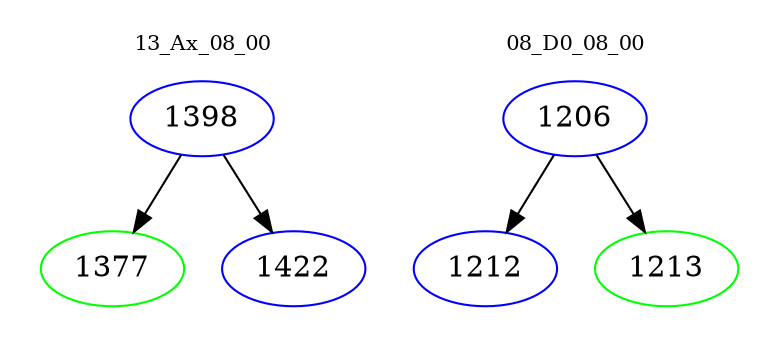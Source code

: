 digraph{
subgraph cluster_0 {
color = white
label = "13_Ax_08_00";
fontsize=10;
T0_1398 [label="1398", color="blue"]
T0_1398 -> T0_1377 [color="black"]
T0_1377 [label="1377", color="green"]
T0_1398 -> T0_1422 [color="black"]
T0_1422 [label="1422", color="blue"]
}
subgraph cluster_1 {
color = white
label = "08_D0_08_00";
fontsize=10;
T1_1206 [label="1206", color="blue"]
T1_1206 -> T1_1212 [color="black"]
T1_1212 [label="1212", color="blue"]
T1_1206 -> T1_1213 [color="black"]
T1_1213 [label="1213", color="green"]
}
}
